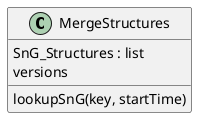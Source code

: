 @startuml classes
set namespaceSeparator none
class "MergeStructures" as MergeStructures.MergeStructures {
  SnG_Structures : list
  versions
  lookupSnG(key, startTime)
}
@enduml
